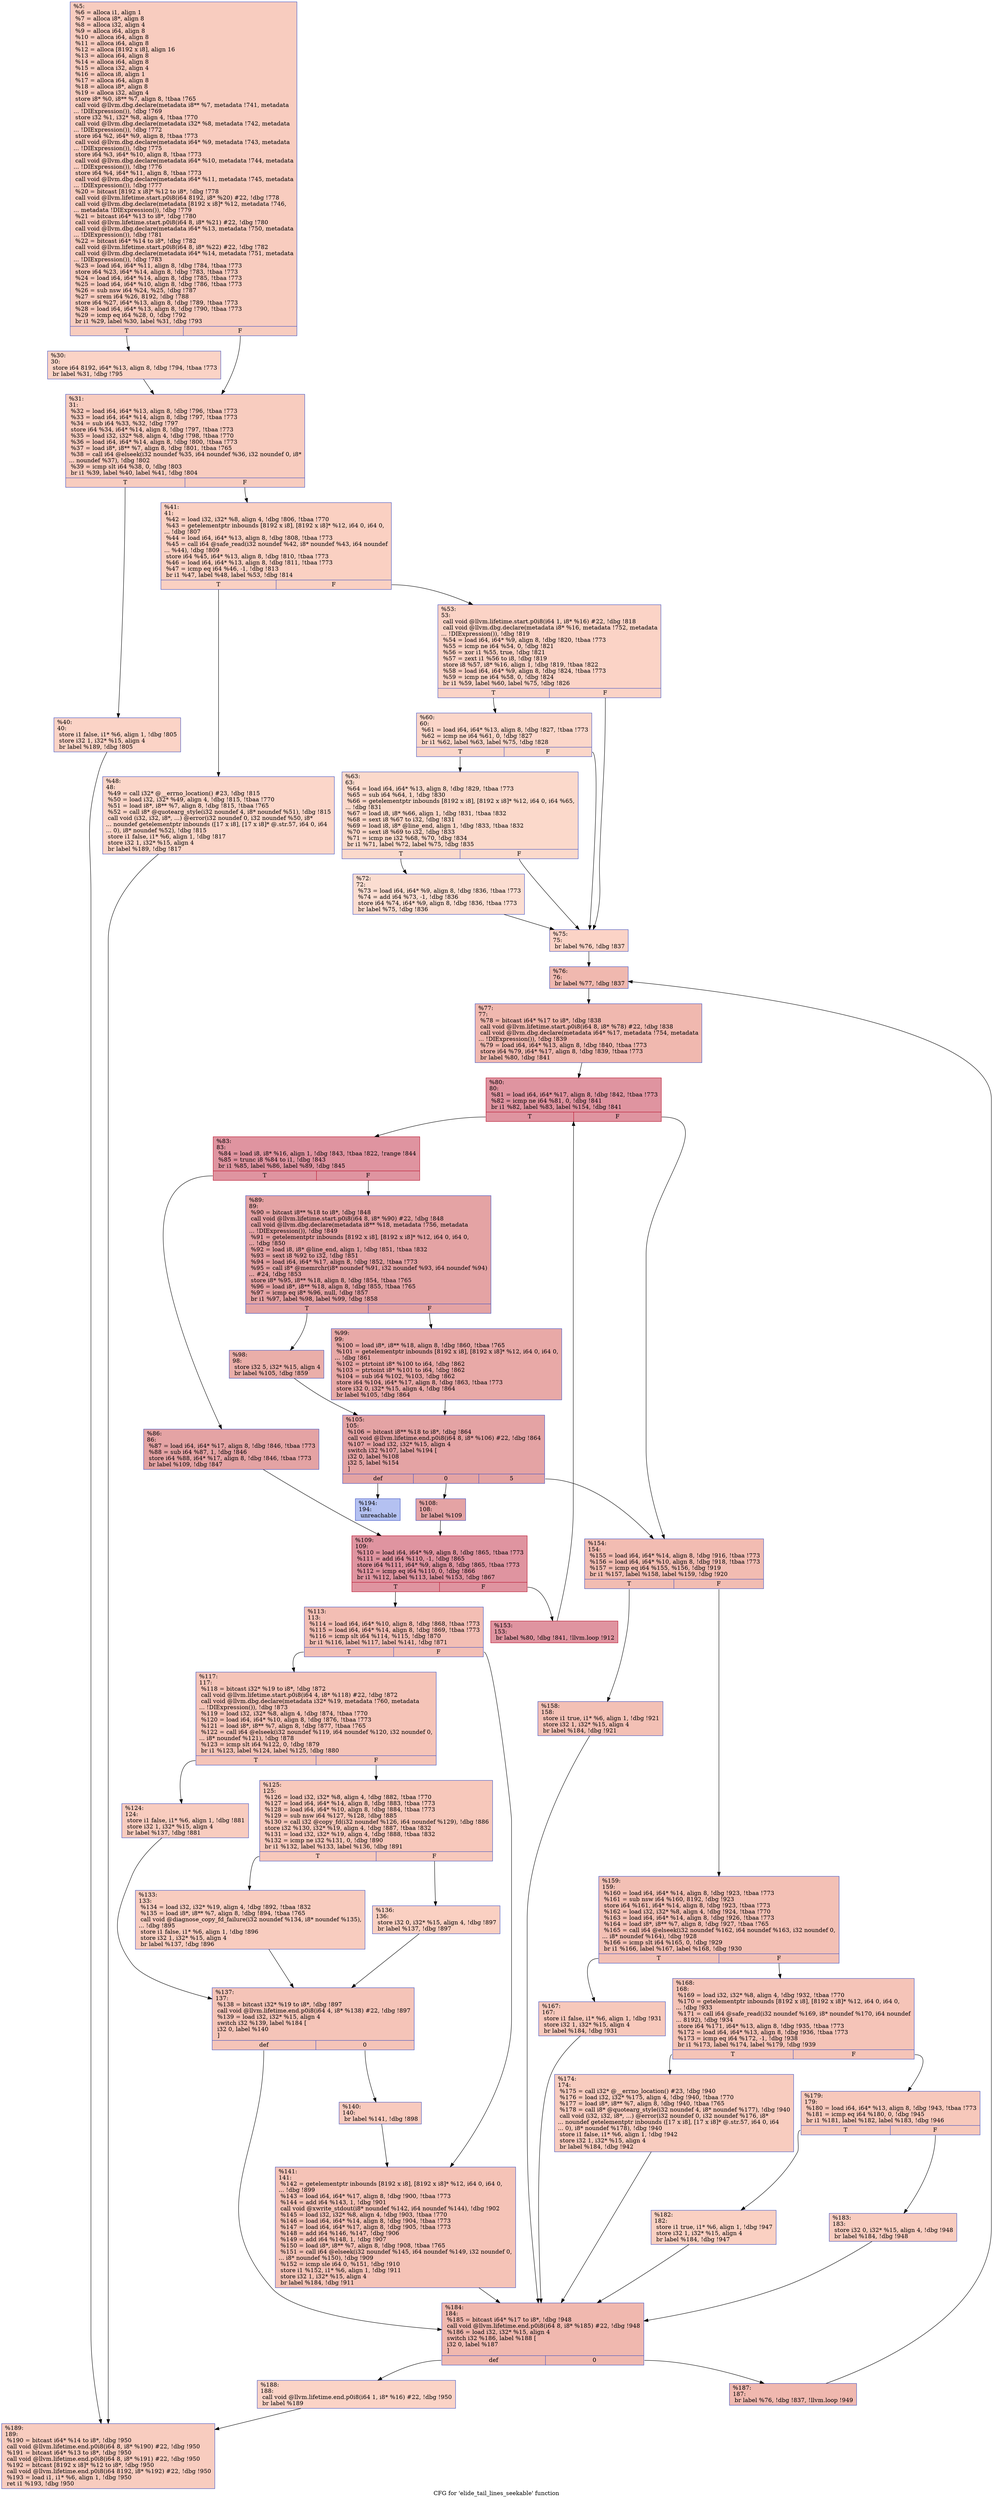 digraph "CFG for 'elide_tail_lines_seekable' function" {
	label="CFG for 'elide_tail_lines_seekable' function";

	Node0x919940 [shape=record,color="#3d50c3ff", style=filled, fillcolor="#f08b6e70",label="{%5:\l  %6 = alloca i1, align 1\l  %7 = alloca i8*, align 8\l  %8 = alloca i32, align 4\l  %9 = alloca i64, align 8\l  %10 = alloca i64, align 8\l  %11 = alloca i64, align 8\l  %12 = alloca [8192 x i8], align 16\l  %13 = alloca i64, align 8\l  %14 = alloca i64, align 8\l  %15 = alloca i32, align 4\l  %16 = alloca i8, align 1\l  %17 = alloca i64, align 8\l  %18 = alloca i8*, align 8\l  %19 = alloca i32, align 4\l  store i8* %0, i8** %7, align 8, !tbaa !765\l  call void @llvm.dbg.declare(metadata i8** %7, metadata !741, metadata\l... !DIExpression()), !dbg !769\l  store i32 %1, i32* %8, align 4, !tbaa !770\l  call void @llvm.dbg.declare(metadata i32* %8, metadata !742, metadata\l... !DIExpression()), !dbg !772\l  store i64 %2, i64* %9, align 8, !tbaa !773\l  call void @llvm.dbg.declare(metadata i64* %9, metadata !743, metadata\l... !DIExpression()), !dbg !775\l  store i64 %3, i64* %10, align 8, !tbaa !773\l  call void @llvm.dbg.declare(metadata i64* %10, metadata !744, metadata\l... !DIExpression()), !dbg !776\l  store i64 %4, i64* %11, align 8, !tbaa !773\l  call void @llvm.dbg.declare(metadata i64* %11, metadata !745, metadata\l... !DIExpression()), !dbg !777\l  %20 = bitcast [8192 x i8]* %12 to i8*, !dbg !778\l  call void @llvm.lifetime.start.p0i8(i64 8192, i8* %20) #22, !dbg !778\l  call void @llvm.dbg.declare(metadata [8192 x i8]* %12, metadata !746,\l... metadata !DIExpression()), !dbg !779\l  %21 = bitcast i64* %13 to i8*, !dbg !780\l  call void @llvm.lifetime.start.p0i8(i64 8, i8* %21) #22, !dbg !780\l  call void @llvm.dbg.declare(metadata i64* %13, metadata !750, metadata\l... !DIExpression()), !dbg !781\l  %22 = bitcast i64* %14 to i8*, !dbg !782\l  call void @llvm.lifetime.start.p0i8(i64 8, i8* %22) #22, !dbg !782\l  call void @llvm.dbg.declare(metadata i64* %14, metadata !751, metadata\l... !DIExpression()), !dbg !783\l  %23 = load i64, i64* %11, align 8, !dbg !784, !tbaa !773\l  store i64 %23, i64* %14, align 8, !dbg !783, !tbaa !773\l  %24 = load i64, i64* %14, align 8, !dbg !785, !tbaa !773\l  %25 = load i64, i64* %10, align 8, !dbg !786, !tbaa !773\l  %26 = sub nsw i64 %24, %25, !dbg !787\l  %27 = srem i64 %26, 8192, !dbg !788\l  store i64 %27, i64* %13, align 8, !dbg !789, !tbaa !773\l  %28 = load i64, i64* %13, align 8, !dbg !790, !tbaa !773\l  %29 = icmp eq i64 %28, 0, !dbg !792\l  br i1 %29, label %30, label %31, !dbg !793\l|{<s0>T|<s1>F}}"];
	Node0x919940:s0 -> Node0x8cc660;
	Node0x919940:s1 -> Node0x8cc6b0;
	Node0x8cc660 [shape=record,color="#3d50c3ff", style=filled, fillcolor="#f59c7d70",label="{%30:\l30:                                               \l  store i64 8192, i64* %13, align 8, !dbg !794, !tbaa !773\l  br label %31, !dbg !795\l}"];
	Node0x8cc660 -> Node0x8cc6b0;
	Node0x8cc6b0 [shape=record,color="#3d50c3ff", style=filled, fillcolor="#f08b6e70",label="{%31:\l31:                                               \l  %32 = load i64, i64* %13, align 8, !dbg !796, !tbaa !773\l  %33 = load i64, i64* %14, align 8, !dbg !797, !tbaa !773\l  %34 = sub i64 %33, %32, !dbg !797\l  store i64 %34, i64* %14, align 8, !dbg !797, !tbaa !773\l  %35 = load i32, i32* %8, align 4, !dbg !798, !tbaa !770\l  %36 = load i64, i64* %14, align 8, !dbg !800, !tbaa !773\l  %37 = load i8*, i8** %7, align 8, !dbg !801, !tbaa !765\l  %38 = call i64 @elseek(i32 noundef %35, i64 noundef %36, i32 noundef 0, i8*\l... noundef %37), !dbg !802\l  %39 = icmp slt i64 %38, 0, !dbg !803\l  br i1 %39, label %40, label %41, !dbg !804\l|{<s0>T|<s1>F}}"];
	Node0x8cc6b0:s0 -> Node0x8cc700;
	Node0x8cc6b0:s1 -> Node0x8cc750;
	Node0x8cc700 [shape=record,color="#3d50c3ff", style=filled, fillcolor="#f59c7d70",label="{%40:\l40:                                               \l  store i1 false, i1* %6, align 1, !dbg !805\l  store i32 1, i32* %15, align 4\l  br label %189, !dbg !805\l}"];
	Node0x8cc700 -> Node0x8cd3d0;
	Node0x8cc750 [shape=record,color="#3d50c3ff", style=filled, fillcolor="#f3947570",label="{%41:\l41:                                               \l  %42 = load i32, i32* %8, align 4, !dbg !806, !tbaa !770\l  %43 = getelementptr inbounds [8192 x i8], [8192 x i8]* %12, i64 0, i64 0,\l... !dbg !807\l  %44 = load i64, i64* %13, align 8, !dbg !808, !tbaa !773\l  %45 = call i64 @safe_read(i32 noundef %42, i8* noundef %43, i64 noundef\l... %44), !dbg !809\l  store i64 %45, i64* %13, align 8, !dbg !810, !tbaa !773\l  %46 = load i64, i64* %13, align 8, !dbg !811, !tbaa !773\l  %47 = icmp eq i64 %46, -1, !dbg !813\l  br i1 %47, label %48, label %53, !dbg !814\l|{<s0>T|<s1>F}}"];
	Node0x8cc750:s0 -> Node0x8cc7a0;
	Node0x8cc750:s1 -> Node0x8cc7f0;
	Node0x8cc7a0 [shape=record,color="#3d50c3ff", style=filled, fillcolor="#f6a38570",label="{%48:\l48:                                               \l  %49 = call i32* @__errno_location() #23, !dbg !815\l  %50 = load i32, i32* %49, align 4, !dbg !815, !tbaa !770\l  %51 = load i8*, i8** %7, align 8, !dbg !815, !tbaa !765\l  %52 = call i8* @quotearg_style(i32 noundef 4, i8* noundef %51), !dbg !815\l  call void (i32, i32, i8*, ...) @error(i32 noundef 0, i32 noundef %50, i8*\l... noundef getelementptr inbounds ([17 x i8], [17 x i8]* @.str.57, i64 0, i64\l... 0), i8* noundef %52), !dbg !815\l  store i1 false, i1* %6, align 1, !dbg !817\l  store i32 1, i32* %15, align 4\l  br label %189, !dbg !817\l}"];
	Node0x8cc7a0 -> Node0x8cd3d0;
	Node0x8cc7f0 [shape=record,color="#3d50c3ff", style=filled, fillcolor="#f59c7d70",label="{%53:\l53:                                               \l  call void @llvm.lifetime.start.p0i8(i64 1, i8* %16) #22, !dbg !818\l  call void @llvm.dbg.declare(metadata i8* %16, metadata !752, metadata\l... !DIExpression()), !dbg !819\l  %54 = load i64, i64* %9, align 8, !dbg !820, !tbaa !773\l  %55 = icmp ne i64 %54, 0, !dbg !821\l  %56 = xor i1 %55, true, !dbg !821\l  %57 = zext i1 %56 to i8, !dbg !819\l  store i8 %57, i8* %16, align 1, !dbg !819, !tbaa !822\l  %58 = load i64, i64* %9, align 8, !dbg !824, !tbaa !773\l  %59 = icmp ne i64 %58, 0, !dbg !824\l  br i1 %59, label %60, label %75, !dbg !826\l|{<s0>T|<s1>F}}"];
	Node0x8cc7f0:s0 -> Node0x8cc840;
	Node0x8cc7f0:s1 -> Node0x8cc930;
	Node0x8cc840 [shape=record,color="#3d50c3ff", style=filled, fillcolor="#f6a38570",label="{%60:\l60:                                               \l  %61 = load i64, i64* %13, align 8, !dbg !827, !tbaa !773\l  %62 = icmp ne i64 %61, 0, !dbg !827\l  br i1 %62, label %63, label %75, !dbg !828\l|{<s0>T|<s1>F}}"];
	Node0x8cc840:s0 -> Node0x8cc890;
	Node0x8cc840:s1 -> Node0x8cc930;
	Node0x8cc890 [shape=record,color="#3d50c3ff", style=filled, fillcolor="#f7a88970",label="{%63:\l63:                                               \l  %64 = load i64, i64* %13, align 8, !dbg !829, !tbaa !773\l  %65 = sub i64 %64, 1, !dbg !830\l  %66 = getelementptr inbounds [8192 x i8], [8192 x i8]* %12, i64 0, i64 %65,\l... !dbg !831\l  %67 = load i8, i8* %66, align 1, !dbg !831, !tbaa !832\l  %68 = sext i8 %67 to i32, !dbg !831\l  %69 = load i8, i8* @line_end, align 1, !dbg !833, !tbaa !832\l  %70 = sext i8 %69 to i32, !dbg !833\l  %71 = icmp ne i32 %68, %70, !dbg !834\l  br i1 %71, label %72, label %75, !dbg !835\l|{<s0>T|<s1>F}}"];
	Node0x8cc890:s0 -> Node0x8cc8e0;
	Node0x8cc890:s1 -> Node0x8cc930;
	Node0x8cc8e0 [shape=record,color="#3d50c3ff", style=filled, fillcolor="#f7b39670",label="{%72:\l72:                                               \l  %73 = load i64, i64* %9, align 8, !dbg !836, !tbaa !773\l  %74 = add i64 %73, -1, !dbg !836\l  store i64 %74, i64* %9, align 8, !dbg !836, !tbaa !773\l  br label %75, !dbg !836\l}"];
	Node0x8cc8e0 -> Node0x8cc930;
	Node0x8cc930 [shape=record,color="#3d50c3ff", style=filled, fillcolor="#f59c7d70",label="{%75:\l75:                                               \l  br label %76, !dbg !837\l}"];
	Node0x8cc930 -> Node0x8cc980;
	Node0x8cc980 [shape=record,color="#3d50c3ff", style=filled, fillcolor="#dc5d4a70",label="{%76:\l76:                                               \l  br label %77, !dbg !837\l}"];
	Node0x8cc980 -> Node0x8cc9d0;
	Node0x8cc9d0 [shape=record,color="#3d50c3ff", style=filled, fillcolor="#dc5d4a70",label="{%77:\l77:                                               \l  %78 = bitcast i64* %17 to i8*, !dbg !838\l  call void @llvm.lifetime.start.p0i8(i64 8, i8* %78) #22, !dbg !838\l  call void @llvm.dbg.declare(metadata i64* %17, metadata !754, metadata\l... !DIExpression()), !dbg !839\l  %79 = load i64, i64* %13, align 8, !dbg !840, !tbaa !773\l  store i64 %79, i64* %17, align 8, !dbg !839, !tbaa !773\l  br label %80, !dbg !841\l}"];
	Node0x8cc9d0 -> Node0x8cca20;
	Node0x8cca20 [shape=record,color="#b70d28ff", style=filled, fillcolor="#b70d2870",label="{%80:\l80:                                               \l  %81 = load i64, i64* %17, align 8, !dbg !842, !tbaa !773\l  %82 = icmp ne i64 %81, 0, !dbg !841\l  br i1 %82, label %83, label %154, !dbg !841\l|{<s0>T|<s1>F}}"];
	Node0x8cca20:s0 -> Node0x8cca70;
	Node0x8cca20:s1 -> Node0x8cd010;
	Node0x8cca70 [shape=record,color="#b70d28ff", style=filled, fillcolor="#b70d2870",label="{%83:\l83:                                               \l  %84 = load i8, i8* %16, align 1, !dbg !843, !tbaa !822, !range !844\l  %85 = trunc i8 %84 to i1, !dbg !843\l  br i1 %85, label %86, label %89, !dbg !845\l|{<s0>T|<s1>F}}"];
	Node0x8cca70:s0 -> Node0x8ccac0;
	Node0x8cca70:s1 -> Node0x8ccb10;
	Node0x8ccac0 [shape=record,color="#3d50c3ff", style=filled, fillcolor="#c32e3170",label="{%86:\l86:                                               \l  %87 = load i64, i64* %17, align 8, !dbg !846, !tbaa !773\l  %88 = sub i64 %87, 1, !dbg !846\l  store i64 %88, i64* %17, align 8, !dbg !846, !tbaa !773\l  br label %109, !dbg !847\l}"];
	Node0x8ccac0 -> Node0x8ccca0;
	Node0x8ccb10 [shape=record,color="#3d50c3ff", style=filled, fillcolor="#c32e3170",label="{%89:\l89:                                               \l  %90 = bitcast i8** %18 to i8*, !dbg !848\l  call void @llvm.lifetime.start.p0i8(i64 8, i8* %90) #22, !dbg !848\l  call void @llvm.dbg.declare(metadata i8** %18, metadata !756, metadata\l... !DIExpression()), !dbg !849\l  %91 = getelementptr inbounds [8192 x i8], [8192 x i8]* %12, i64 0, i64 0,\l... !dbg !850\l  %92 = load i8, i8* @line_end, align 1, !dbg !851, !tbaa !832\l  %93 = sext i8 %92 to i32, !dbg !851\l  %94 = load i64, i64* %17, align 8, !dbg !852, !tbaa !773\l  %95 = call i8* @memrchr(i8* noundef %91, i32 noundef %93, i64 noundef %94)\l... #24, !dbg !853\l  store i8* %95, i8** %18, align 8, !dbg !854, !tbaa !765\l  %96 = load i8*, i8** %18, align 8, !dbg !855, !tbaa !765\l  %97 = icmp eq i8* %96, null, !dbg !857\l  br i1 %97, label %98, label %99, !dbg !858\l|{<s0>T|<s1>F}}"];
	Node0x8ccb10:s0 -> Node0x8ccb60;
	Node0x8ccb10:s1 -> Node0x8ccbb0;
	Node0x8ccb60 [shape=record,color="#3d50c3ff", style=filled, fillcolor="#d0473d70",label="{%98:\l98:                                               \l  store i32 5, i32* %15, align 4\l  br label %105, !dbg !859\l}"];
	Node0x8ccb60 -> Node0x8ccc00;
	Node0x8ccbb0 [shape=record,color="#3d50c3ff", style=filled, fillcolor="#ca3b3770",label="{%99:\l99:                                               \l  %100 = load i8*, i8** %18, align 8, !dbg !860, !tbaa !765\l  %101 = getelementptr inbounds [8192 x i8], [8192 x i8]* %12, i64 0, i64 0,\l... !dbg !861\l  %102 = ptrtoint i8* %100 to i64, !dbg !862\l  %103 = ptrtoint i8* %101 to i64, !dbg !862\l  %104 = sub i64 %102, %103, !dbg !862\l  store i64 %104, i64* %17, align 8, !dbg !863, !tbaa !773\l  store i32 0, i32* %15, align 4, !dbg !864\l  br label %105, !dbg !864\l}"];
	Node0x8ccbb0 -> Node0x8ccc00;
	Node0x8ccc00 [shape=record,color="#3d50c3ff", style=filled, fillcolor="#c32e3170",label="{%105:\l105:                                              \l  %106 = bitcast i8** %18 to i8*, !dbg !864\l  call void @llvm.lifetime.end.p0i8(i64 8, i8* %106) #22, !dbg !864\l  %107 = load i32, i32* %15, align 4\l  switch i32 %107, label %194 [\l    i32 0, label %108\l    i32 5, label %154\l  ]\l|{<s0>def|<s1>0|<s2>5}}"];
	Node0x8ccc00:s0 -> Node0x8cd420;
	Node0x8ccc00:s1 -> Node0x8ccc50;
	Node0x8ccc00:s2 -> Node0x8cd010;
	Node0x8ccc50 [shape=record,color="#3d50c3ff", style=filled, fillcolor="#c32e3170",label="{%108:\l108:                                              \l  br label %109\l}"];
	Node0x8ccc50 -> Node0x8ccca0;
	Node0x8ccca0 [shape=record,color="#b70d28ff", style=filled, fillcolor="#b70d2870",label="{%109:\l109:                                              \l  %110 = load i64, i64* %9, align 8, !dbg !865, !tbaa !773\l  %111 = add i64 %110, -1, !dbg !865\l  store i64 %111, i64* %9, align 8, !dbg !865, !tbaa !773\l  %112 = icmp eq i64 %110, 0, !dbg !866\l  br i1 %112, label %113, label %153, !dbg !867\l|{<s0>T|<s1>F}}"];
	Node0x8ccca0:s0 -> Node0x8cccf0;
	Node0x8ccca0:s1 -> Node0x8ccfc0;
	Node0x8cccf0 [shape=record,color="#3d50c3ff", style=filled, fillcolor="#e36c5570",label="{%113:\l113:                                              \l  %114 = load i64, i64* %10, align 8, !dbg !868, !tbaa !773\l  %115 = load i64, i64* %14, align 8, !dbg !869, !tbaa !773\l  %116 = icmp slt i64 %114, %115, !dbg !870\l  br i1 %116, label %117, label %141, !dbg !871\l|{<s0>T|<s1>F}}"];
	Node0x8cccf0:s0 -> Node0x8ccd40;
	Node0x8cccf0:s1 -> Node0x8ccf70;
	Node0x8ccd40 [shape=record,color="#3d50c3ff", style=filled, fillcolor="#e97a5f70",label="{%117:\l117:                                              \l  %118 = bitcast i32* %19 to i8*, !dbg !872\l  call void @llvm.lifetime.start.p0i8(i64 4, i8* %118) #22, !dbg !872\l  call void @llvm.dbg.declare(metadata i32* %19, metadata !760, metadata\l... !DIExpression()), !dbg !873\l  %119 = load i32, i32* %8, align 4, !dbg !874, !tbaa !770\l  %120 = load i64, i64* %10, align 8, !dbg !876, !tbaa !773\l  %121 = load i8*, i8** %7, align 8, !dbg !877, !tbaa !765\l  %122 = call i64 @elseek(i32 noundef %119, i64 noundef %120, i32 noundef 0,\l... i8* noundef %121), !dbg !878\l  %123 = icmp slt i64 %122, 0, !dbg !879\l  br i1 %123, label %124, label %125, !dbg !880\l|{<s0>T|<s1>F}}"];
	Node0x8ccd40:s0 -> Node0x8ccd90;
	Node0x8ccd40:s1 -> Node0x8ccde0;
	Node0x8ccd90 [shape=record,color="#3d50c3ff", style=filled, fillcolor="#f08b6e70",label="{%124:\l124:                                              \l  store i1 false, i1* %6, align 1, !dbg !881\l  store i32 1, i32* %15, align 4\l  br label %137, !dbg !881\l}"];
	Node0x8ccd90 -> Node0x8cced0;
	Node0x8ccde0 [shape=record,color="#3d50c3ff", style=filled, fillcolor="#ed836670",label="{%125:\l125:                                              \l  %126 = load i32, i32* %8, align 4, !dbg !882, !tbaa !770\l  %127 = load i64, i64* %14, align 8, !dbg !883, !tbaa !773\l  %128 = load i64, i64* %10, align 8, !dbg !884, !tbaa !773\l  %129 = sub nsw i64 %127, %128, !dbg !885\l  %130 = call i32 @copy_fd(i32 noundef %126, i64 noundef %129), !dbg !886\l  store i32 %130, i32* %19, align 4, !dbg !887, !tbaa !832\l  %131 = load i32, i32* %19, align 4, !dbg !888, !tbaa !832\l  %132 = icmp ne i32 %131, 0, !dbg !890\l  br i1 %132, label %133, label %136, !dbg !891\l|{<s0>T|<s1>F}}"];
	Node0x8ccde0:s0 -> Node0x8cce30;
	Node0x8ccde0:s1 -> Node0x8cce80;
	Node0x8cce30 [shape=record,color="#3d50c3ff", style=filled, fillcolor="#f08b6e70",label="{%133:\l133:                                              \l  %134 = load i32, i32* %19, align 4, !dbg !892, !tbaa !832\l  %135 = load i8*, i8** %7, align 8, !dbg !894, !tbaa !765\l  call void @diagnose_copy_fd_failure(i32 noundef %134, i8* noundef %135),\l... !dbg !895\l  store i1 false, i1* %6, align 1, !dbg !896\l  store i32 1, i32* %15, align 4\l  br label %137, !dbg !896\l}"];
	Node0x8cce30 -> Node0x8cced0;
	Node0x8cce80 [shape=record,color="#3d50c3ff", style=filled, fillcolor="#f3947570",label="{%136:\l136:                                              \l  store i32 0, i32* %15, align 4, !dbg !897\l  br label %137, !dbg !897\l}"];
	Node0x8cce80 -> Node0x8cced0;
	Node0x8cced0 [shape=record,color="#3d50c3ff", style=filled, fillcolor="#e97a5f70",label="{%137:\l137:                                              \l  %138 = bitcast i32* %19 to i8*, !dbg !897\l  call void @llvm.lifetime.end.p0i8(i64 4, i8* %138) #22, !dbg !897\l  %139 = load i32, i32* %15, align 4\l  switch i32 %139, label %184 [\l    i32 0, label %140\l  ]\l|{<s0>def|<s1>0}}"];
	Node0x8cced0:s0 -> Node0x8cd2e0;
	Node0x8cced0:s1 -> Node0x8ccf20;
	Node0x8ccf20 [shape=record,color="#3d50c3ff", style=filled, fillcolor="#ef886b70",label="{%140:\l140:                                              \l  br label %141, !dbg !898\l}"];
	Node0x8ccf20 -> Node0x8ccf70;
	Node0x8ccf70 [shape=record,color="#3d50c3ff", style=filled, fillcolor="#e8765c70",label="{%141:\l141:                                              \l  %142 = getelementptr inbounds [8192 x i8], [8192 x i8]* %12, i64 0, i64 0,\l... !dbg !899\l  %143 = load i64, i64* %17, align 8, !dbg !900, !tbaa !773\l  %144 = add i64 %143, 1, !dbg !901\l  call void @xwrite_stdout(i8* noundef %142, i64 noundef %144), !dbg !902\l  %145 = load i32, i32* %8, align 4, !dbg !903, !tbaa !770\l  %146 = load i64, i64* %14, align 8, !dbg !904, !tbaa !773\l  %147 = load i64, i64* %17, align 8, !dbg !905, !tbaa !773\l  %148 = add i64 %146, %147, !dbg !906\l  %149 = add i64 %148, 1, !dbg !907\l  %150 = load i8*, i8** %7, align 8, !dbg !908, !tbaa !765\l  %151 = call i64 @elseek(i32 noundef %145, i64 noundef %149, i32 noundef 0,\l... i8* noundef %150), !dbg !909\l  %152 = icmp sle i64 0, %151, !dbg !910\l  store i1 %152, i1* %6, align 1, !dbg !911\l  store i32 1, i32* %15, align 4\l  br label %184, !dbg !911\l}"];
	Node0x8ccf70 -> Node0x8cd2e0;
	Node0x8ccfc0 [shape=record,color="#b70d28ff", style=filled, fillcolor="#b70d2870",label="{%153:\l153:                                              \l  br label %80, !dbg !841, !llvm.loop !912\l}"];
	Node0x8ccfc0 -> Node0x8cca20;
	Node0x8cd010 [shape=record,color="#3d50c3ff", style=filled, fillcolor="#e1675170",label="{%154:\l154:                                              \l  %155 = load i64, i64* %14, align 8, !dbg !916, !tbaa !773\l  %156 = load i64, i64* %10, align 8, !dbg !918, !tbaa !773\l  %157 = icmp eq i64 %155, %156, !dbg !919\l  br i1 %157, label %158, label %159, !dbg !920\l|{<s0>T|<s1>F}}"];
	Node0x8cd010:s0 -> Node0x8cd060;
	Node0x8cd010:s1 -> Node0x8cd0b0;
	Node0x8cd060 [shape=record,color="#3d50c3ff", style=filled, fillcolor="#e5705870",label="{%158:\l158:                                              \l  store i1 true, i1* %6, align 1, !dbg !921\l  store i32 1, i32* %15, align 4\l  br label %184, !dbg !921\l}"];
	Node0x8cd060 -> Node0x8cd2e0;
	Node0x8cd0b0 [shape=record,color="#3d50c3ff", style=filled, fillcolor="#e5705870",label="{%159:\l159:                                              \l  %160 = load i64, i64* %14, align 8, !dbg !923, !tbaa !773\l  %161 = sub nsw i64 %160, 8192, !dbg !923\l  store i64 %161, i64* %14, align 8, !dbg !923, !tbaa !773\l  %162 = load i32, i32* %8, align 4, !dbg !924, !tbaa !770\l  %163 = load i64, i64* %14, align 8, !dbg !926, !tbaa !773\l  %164 = load i8*, i8** %7, align 8, !dbg !927, !tbaa !765\l  %165 = call i64 @elseek(i32 noundef %162, i64 noundef %163, i32 noundef 0,\l... i8* noundef %164), !dbg !928\l  %166 = icmp slt i64 %165, 0, !dbg !929\l  br i1 %166, label %167, label %168, !dbg !930\l|{<s0>T|<s1>F}}"];
	Node0x8cd0b0:s0 -> Node0x8cd100;
	Node0x8cd0b0:s1 -> Node0x8cd150;
	Node0x8cd100 [shape=record,color="#3d50c3ff", style=filled, fillcolor="#ed836670",label="{%167:\l167:                                              \l  store i1 false, i1* %6, align 1, !dbg !931\l  store i32 1, i32* %15, align 4\l  br label %184, !dbg !931\l}"];
	Node0x8cd100 -> Node0x8cd2e0;
	Node0x8cd150 [shape=record,color="#3d50c3ff", style=filled, fillcolor="#e97a5f70",label="{%168:\l168:                                              \l  %169 = load i32, i32* %8, align 4, !dbg !932, !tbaa !770\l  %170 = getelementptr inbounds [8192 x i8], [8192 x i8]* %12, i64 0, i64 0,\l... !dbg !933\l  %171 = call i64 @safe_read(i32 noundef %169, i8* noundef %170, i64 noundef\l... 8192), !dbg !934\l  store i64 %171, i64* %13, align 8, !dbg !935, !tbaa !773\l  %172 = load i64, i64* %13, align 8, !dbg !936, !tbaa !773\l  %173 = icmp eq i64 %172, -1, !dbg !938\l  br i1 %173, label %174, label %179, !dbg !939\l|{<s0>T|<s1>F}}"];
	Node0x8cd150:s0 -> Node0x8cd1a0;
	Node0x8cd150:s1 -> Node0x8cd1f0;
	Node0x8cd1a0 [shape=record,color="#3d50c3ff", style=filled, fillcolor="#f08b6e70",label="{%174:\l174:                                              \l  %175 = call i32* @__errno_location() #23, !dbg !940\l  %176 = load i32, i32* %175, align 4, !dbg !940, !tbaa !770\l  %177 = load i8*, i8** %7, align 8, !dbg !940, !tbaa !765\l  %178 = call i8* @quotearg_style(i32 noundef 4, i8* noundef %177), !dbg !940\l  call void (i32, i32, i8*, ...) @error(i32 noundef 0, i32 noundef %176, i8*\l... noundef getelementptr inbounds ([17 x i8], [17 x i8]* @.str.57, i64 0, i64\l... 0), i8* noundef %178), !dbg !940\l  store i1 false, i1* %6, align 1, !dbg !942\l  store i32 1, i32* %15, align 4\l  br label %184, !dbg !942\l}"];
	Node0x8cd1a0 -> Node0x8cd2e0;
	Node0x8cd1f0 [shape=record,color="#3d50c3ff", style=filled, fillcolor="#ed836670",label="{%179:\l179:                                              \l  %180 = load i64, i64* %13, align 8, !dbg !943, !tbaa !773\l  %181 = icmp eq i64 %180, 0, !dbg !945\l  br i1 %181, label %182, label %183, !dbg !946\l|{<s0>T|<s1>F}}"];
	Node0x8cd1f0:s0 -> Node0x8cd240;
	Node0x8cd1f0:s1 -> Node0x8cd290;
	Node0x8cd240 [shape=record,color="#3d50c3ff", style=filled, fillcolor="#f3947570",label="{%182:\l182:                                              \l  store i1 true, i1* %6, align 1, !dbg !947\l  store i32 1, i32* %15, align 4\l  br label %184, !dbg !947\l}"];
	Node0x8cd240 -> Node0x8cd2e0;
	Node0x8cd290 [shape=record,color="#3d50c3ff", style=filled, fillcolor="#f08b6e70",label="{%183:\l183:                                              \l  store i32 0, i32* %15, align 4, !dbg !948\l  br label %184, !dbg !948\l}"];
	Node0x8cd290 -> Node0x8cd2e0;
	Node0x8cd2e0 [shape=record,color="#3d50c3ff", style=filled, fillcolor="#dc5d4a70",label="{%184:\l184:                                              \l  %185 = bitcast i64* %17 to i8*, !dbg !948\l  call void @llvm.lifetime.end.p0i8(i64 8, i8* %185) #22, !dbg !948\l  %186 = load i32, i32* %15, align 4\l  switch i32 %186, label %188 [\l    i32 0, label %187\l  ]\l|{<s0>def|<s1>0}}"];
	Node0x8cd2e0:s0 -> Node0x8cd380;
	Node0x8cd2e0:s1 -> Node0x8cd330;
	Node0x8cd330 [shape=record,color="#3d50c3ff", style=filled, fillcolor="#dc5d4a70",label="{%187:\l187:                                              \l  br label %76, !dbg !837, !llvm.loop !949\l}"];
	Node0x8cd330 -> Node0x8cc980;
	Node0x8cd380 [shape=record,color="#3d50c3ff", style=filled, fillcolor="#f59c7d70",label="{%188:\l188:                                              \l  call void @llvm.lifetime.end.p0i8(i64 1, i8* %16) #22, !dbg !950\l  br label %189\l}"];
	Node0x8cd380 -> Node0x8cd3d0;
	Node0x8cd3d0 [shape=record,color="#3d50c3ff", style=filled, fillcolor="#f08b6e70",label="{%189:\l189:                                              \l  %190 = bitcast i64* %14 to i8*, !dbg !950\l  call void @llvm.lifetime.end.p0i8(i64 8, i8* %190) #22, !dbg !950\l  %191 = bitcast i64* %13 to i8*, !dbg !950\l  call void @llvm.lifetime.end.p0i8(i64 8, i8* %191) #22, !dbg !950\l  %192 = bitcast [8192 x i8]* %12 to i8*, !dbg !950\l  call void @llvm.lifetime.end.p0i8(i64 8192, i8* %192) #22, !dbg !950\l  %193 = load i1, i1* %6, align 1, !dbg !950\l  ret i1 %193, !dbg !950\l}"];
	Node0x8cd420 [shape=record,color="#3d50c3ff", style=filled, fillcolor="#5572df70",label="{%194:\l194:                                              \l  unreachable\l}"];
}
